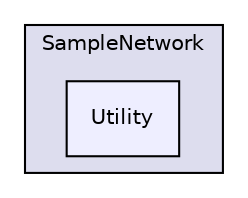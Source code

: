 digraph G {
  compound=true
  node [ fontsize="10", fontname="Helvetica"];
  edge [ labelfontsize="10", labelfontname="Helvetica"];
  subgraph clusterdir_466588674290ec1fc199f233abeabbe8 {
    graph [ bgcolor="#ddddee", pencolor="black", label="SampleNetwork" fontname="Helvetica", fontsize="10", URL="dir_466588674290ec1fc199f233abeabbe8.html"]
  dir_81fce7c65f2d91d156e9c8b75b39aa0f [shape=box, label="Utility", style="filled", fillcolor="#eeeeff", pencolor="black", URL="dir_81fce7c65f2d91d156e9c8b75b39aa0f.html"];
  }
}

